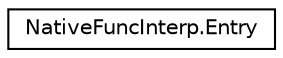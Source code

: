 digraph "Graphical Class Hierarchy"
{
 // LATEX_PDF_SIZE
  edge [fontname="Helvetica",fontsize="10",labelfontname="Helvetica",labelfontsize="10"];
  node [fontname="Helvetica",fontsize="10",shape=record];
  rankdir="LR";
  Node0 [label="NativeFuncInterp.Entry",height=0.2,width=0.4,color="black", fillcolor="white", style="filled",URL="$class_microsoft_1_1_z3_1_1_native_func_interp_1_1_entry.html",tooltip="Evaluation entry of a function"];
}
